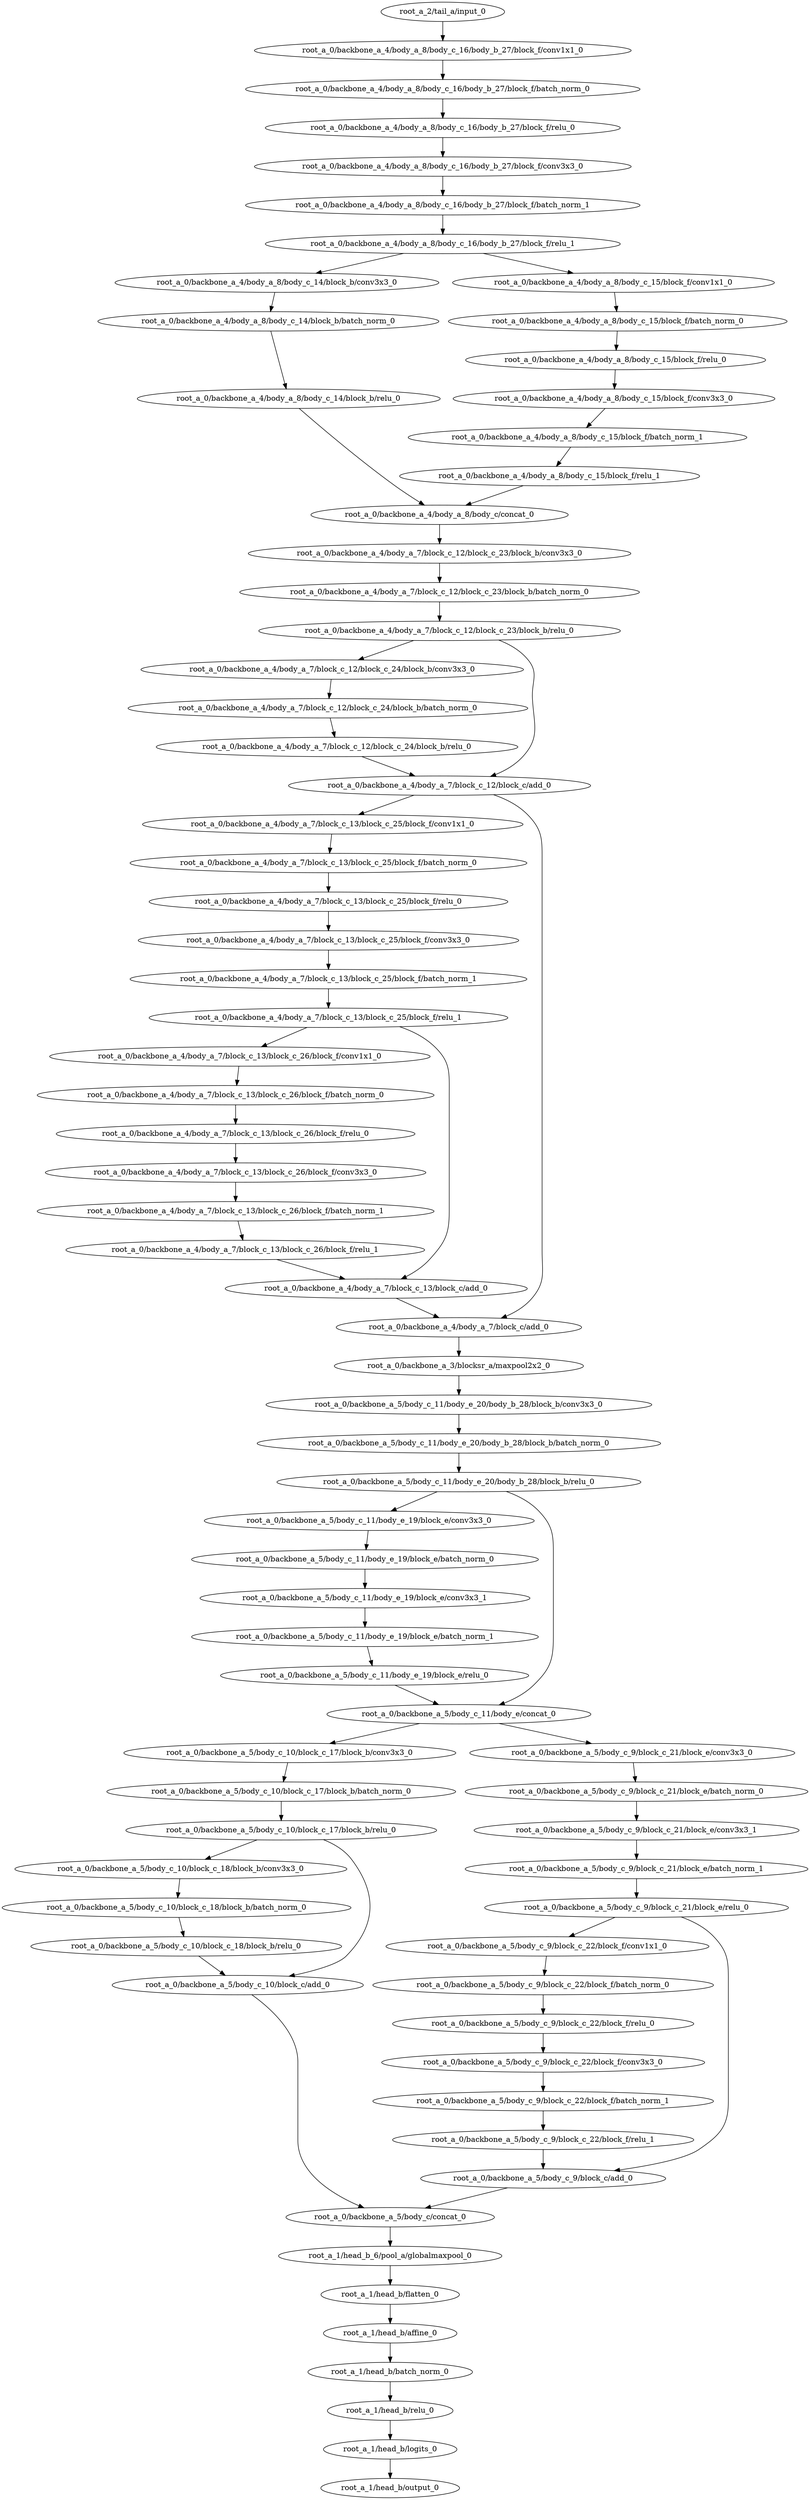digraph root_a {
	"root_a_2/tail_a/input_0"
	"root_a_0/backbone_a_4/body_a_8/body_c_16/body_b_27/block_f/conv1x1_0"
	"root_a_0/backbone_a_4/body_a_8/body_c_16/body_b_27/block_f/batch_norm_0"
	"root_a_0/backbone_a_4/body_a_8/body_c_16/body_b_27/block_f/relu_0"
	"root_a_0/backbone_a_4/body_a_8/body_c_16/body_b_27/block_f/conv3x3_0"
	"root_a_0/backbone_a_4/body_a_8/body_c_16/body_b_27/block_f/batch_norm_1"
	"root_a_0/backbone_a_4/body_a_8/body_c_16/body_b_27/block_f/relu_1"
	"root_a_0/backbone_a_4/body_a_8/body_c_14/block_b/conv3x3_0"
	"root_a_0/backbone_a_4/body_a_8/body_c_14/block_b/batch_norm_0"
	"root_a_0/backbone_a_4/body_a_8/body_c_14/block_b/relu_0"
	"root_a_0/backbone_a_4/body_a_8/body_c_15/block_f/conv1x1_0"
	"root_a_0/backbone_a_4/body_a_8/body_c_15/block_f/batch_norm_0"
	"root_a_0/backbone_a_4/body_a_8/body_c_15/block_f/relu_0"
	"root_a_0/backbone_a_4/body_a_8/body_c_15/block_f/conv3x3_0"
	"root_a_0/backbone_a_4/body_a_8/body_c_15/block_f/batch_norm_1"
	"root_a_0/backbone_a_4/body_a_8/body_c_15/block_f/relu_1"
	"root_a_0/backbone_a_4/body_a_8/body_c/concat_0"
	"root_a_0/backbone_a_4/body_a_7/block_c_12/block_c_23/block_b/conv3x3_0"
	"root_a_0/backbone_a_4/body_a_7/block_c_12/block_c_23/block_b/batch_norm_0"
	"root_a_0/backbone_a_4/body_a_7/block_c_12/block_c_23/block_b/relu_0"
	"root_a_0/backbone_a_4/body_a_7/block_c_12/block_c_24/block_b/conv3x3_0"
	"root_a_0/backbone_a_4/body_a_7/block_c_12/block_c_24/block_b/batch_norm_0"
	"root_a_0/backbone_a_4/body_a_7/block_c_12/block_c_24/block_b/relu_0"
	"root_a_0/backbone_a_4/body_a_7/block_c_12/block_c/add_0"
	"root_a_0/backbone_a_4/body_a_7/block_c_13/block_c_25/block_f/conv1x1_0"
	"root_a_0/backbone_a_4/body_a_7/block_c_13/block_c_25/block_f/batch_norm_0"
	"root_a_0/backbone_a_4/body_a_7/block_c_13/block_c_25/block_f/relu_0"
	"root_a_0/backbone_a_4/body_a_7/block_c_13/block_c_25/block_f/conv3x3_0"
	"root_a_0/backbone_a_4/body_a_7/block_c_13/block_c_25/block_f/batch_norm_1"
	"root_a_0/backbone_a_4/body_a_7/block_c_13/block_c_25/block_f/relu_1"
	"root_a_0/backbone_a_4/body_a_7/block_c_13/block_c_26/block_f/conv1x1_0"
	"root_a_0/backbone_a_4/body_a_7/block_c_13/block_c_26/block_f/batch_norm_0"
	"root_a_0/backbone_a_4/body_a_7/block_c_13/block_c_26/block_f/relu_0"
	"root_a_0/backbone_a_4/body_a_7/block_c_13/block_c_26/block_f/conv3x3_0"
	"root_a_0/backbone_a_4/body_a_7/block_c_13/block_c_26/block_f/batch_norm_1"
	"root_a_0/backbone_a_4/body_a_7/block_c_13/block_c_26/block_f/relu_1"
	"root_a_0/backbone_a_4/body_a_7/block_c_13/block_c/add_0"
	"root_a_0/backbone_a_4/body_a_7/block_c/add_0"
	"root_a_0/backbone_a_3/blocksr_a/maxpool2x2_0"
	"root_a_0/backbone_a_5/body_c_11/body_e_20/body_b_28/block_b/conv3x3_0"
	"root_a_0/backbone_a_5/body_c_11/body_e_20/body_b_28/block_b/batch_norm_0"
	"root_a_0/backbone_a_5/body_c_11/body_e_20/body_b_28/block_b/relu_0"
	"root_a_0/backbone_a_5/body_c_11/body_e_19/block_e/conv3x3_0"
	"root_a_0/backbone_a_5/body_c_11/body_e_19/block_e/batch_norm_0"
	"root_a_0/backbone_a_5/body_c_11/body_e_19/block_e/conv3x3_1"
	"root_a_0/backbone_a_5/body_c_11/body_e_19/block_e/batch_norm_1"
	"root_a_0/backbone_a_5/body_c_11/body_e_19/block_e/relu_0"
	"root_a_0/backbone_a_5/body_c_11/body_e/concat_0"
	"root_a_0/backbone_a_5/body_c_10/block_c_17/block_b/conv3x3_0"
	"root_a_0/backbone_a_5/body_c_10/block_c_17/block_b/batch_norm_0"
	"root_a_0/backbone_a_5/body_c_10/block_c_17/block_b/relu_0"
	"root_a_0/backbone_a_5/body_c_10/block_c_18/block_b/conv3x3_0"
	"root_a_0/backbone_a_5/body_c_10/block_c_18/block_b/batch_norm_0"
	"root_a_0/backbone_a_5/body_c_10/block_c_18/block_b/relu_0"
	"root_a_0/backbone_a_5/body_c_10/block_c/add_0"
	"root_a_0/backbone_a_5/body_c_9/block_c_21/block_e/conv3x3_0"
	"root_a_0/backbone_a_5/body_c_9/block_c_21/block_e/batch_norm_0"
	"root_a_0/backbone_a_5/body_c_9/block_c_21/block_e/conv3x3_1"
	"root_a_0/backbone_a_5/body_c_9/block_c_21/block_e/batch_norm_1"
	"root_a_0/backbone_a_5/body_c_9/block_c_21/block_e/relu_0"
	"root_a_0/backbone_a_5/body_c_9/block_c_22/block_f/conv1x1_0"
	"root_a_0/backbone_a_5/body_c_9/block_c_22/block_f/batch_norm_0"
	"root_a_0/backbone_a_5/body_c_9/block_c_22/block_f/relu_0"
	"root_a_0/backbone_a_5/body_c_9/block_c_22/block_f/conv3x3_0"
	"root_a_0/backbone_a_5/body_c_9/block_c_22/block_f/batch_norm_1"
	"root_a_0/backbone_a_5/body_c_9/block_c_22/block_f/relu_1"
	"root_a_0/backbone_a_5/body_c_9/block_c/add_0"
	"root_a_0/backbone_a_5/body_c/concat_0"
	"root_a_1/head_b_6/pool_a/globalmaxpool_0"
	"root_a_1/head_b/flatten_0"
	"root_a_1/head_b/affine_0"
	"root_a_1/head_b/batch_norm_0"
	"root_a_1/head_b/relu_0"
	"root_a_1/head_b/logits_0"
	"root_a_1/head_b/output_0"

	"root_a_2/tail_a/input_0" -> "root_a_0/backbone_a_4/body_a_8/body_c_16/body_b_27/block_f/conv1x1_0"
	"root_a_0/backbone_a_4/body_a_8/body_c_16/body_b_27/block_f/conv1x1_0" -> "root_a_0/backbone_a_4/body_a_8/body_c_16/body_b_27/block_f/batch_norm_0"
	"root_a_0/backbone_a_4/body_a_8/body_c_16/body_b_27/block_f/batch_norm_0" -> "root_a_0/backbone_a_4/body_a_8/body_c_16/body_b_27/block_f/relu_0"
	"root_a_0/backbone_a_4/body_a_8/body_c_16/body_b_27/block_f/relu_0" -> "root_a_0/backbone_a_4/body_a_8/body_c_16/body_b_27/block_f/conv3x3_0"
	"root_a_0/backbone_a_4/body_a_8/body_c_16/body_b_27/block_f/conv3x3_0" -> "root_a_0/backbone_a_4/body_a_8/body_c_16/body_b_27/block_f/batch_norm_1"
	"root_a_0/backbone_a_4/body_a_8/body_c_16/body_b_27/block_f/batch_norm_1" -> "root_a_0/backbone_a_4/body_a_8/body_c_16/body_b_27/block_f/relu_1"
	"root_a_0/backbone_a_4/body_a_8/body_c_16/body_b_27/block_f/relu_1" -> "root_a_0/backbone_a_4/body_a_8/body_c_14/block_b/conv3x3_0"
	"root_a_0/backbone_a_4/body_a_8/body_c_14/block_b/conv3x3_0" -> "root_a_0/backbone_a_4/body_a_8/body_c_14/block_b/batch_norm_0"
	"root_a_0/backbone_a_4/body_a_8/body_c_14/block_b/batch_norm_0" -> "root_a_0/backbone_a_4/body_a_8/body_c_14/block_b/relu_0"
	"root_a_0/backbone_a_4/body_a_8/body_c_16/body_b_27/block_f/relu_1" -> "root_a_0/backbone_a_4/body_a_8/body_c_15/block_f/conv1x1_0"
	"root_a_0/backbone_a_4/body_a_8/body_c_15/block_f/conv1x1_0" -> "root_a_0/backbone_a_4/body_a_8/body_c_15/block_f/batch_norm_0"
	"root_a_0/backbone_a_4/body_a_8/body_c_15/block_f/batch_norm_0" -> "root_a_0/backbone_a_4/body_a_8/body_c_15/block_f/relu_0"
	"root_a_0/backbone_a_4/body_a_8/body_c_15/block_f/relu_0" -> "root_a_0/backbone_a_4/body_a_8/body_c_15/block_f/conv3x3_0"
	"root_a_0/backbone_a_4/body_a_8/body_c_15/block_f/conv3x3_0" -> "root_a_0/backbone_a_4/body_a_8/body_c_15/block_f/batch_norm_1"
	"root_a_0/backbone_a_4/body_a_8/body_c_15/block_f/batch_norm_1" -> "root_a_0/backbone_a_4/body_a_8/body_c_15/block_f/relu_1"
	"root_a_0/backbone_a_4/body_a_8/body_c_14/block_b/relu_0" -> "root_a_0/backbone_a_4/body_a_8/body_c/concat_0"
	"root_a_0/backbone_a_4/body_a_8/body_c_15/block_f/relu_1" -> "root_a_0/backbone_a_4/body_a_8/body_c/concat_0"
	"root_a_0/backbone_a_4/body_a_8/body_c/concat_0" -> "root_a_0/backbone_a_4/body_a_7/block_c_12/block_c_23/block_b/conv3x3_0"
	"root_a_0/backbone_a_4/body_a_7/block_c_12/block_c_23/block_b/conv3x3_0" -> "root_a_0/backbone_a_4/body_a_7/block_c_12/block_c_23/block_b/batch_norm_0"
	"root_a_0/backbone_a_4/body_a_7/block_c_12/block_c_23/block_b/batch_norm_0" -> "root_a_0/backbone_a_4/body_a_7/block_c_12/block_c_23/block_b/relu_0"
	"root_a_0/backbone_a_4/body_a_7/block_c_12/block_c_23/block_b/relu_0" -> "root_a_0/backbone_a_4/body_a_7/block_c_12/block_c_24/block_b/conv3x3_0"
	"root_a_0/backbone_a_4/body_a_7/block_c_12/block_c_24/block_b/conv3x3_0" -> "root_a_0/backbone_a_4/body_a_7/block_c_12/block_c_24/block_b/batch_norm_0"
	"root_a_0/backbone_a_4/body_a_7/block_c_12/block_c_24/block_b/batch_norm_0" -> "root_a_0/backbone_a_4/body_a_7/block_c_12/block_c_24/block_b/relu_0"
	"root_a_0/backbone_a_4/body_a_7/block_c_12/block_c_24/block_b/relu_0" -> "root_a_0/backbone_a_4/body_a_7/block_c_12/block_c/add_0"
	"root_a_0/backbone_a_4/body_a_7/block_c_12/block_c_23/block_b/relu_0" -> "root_a_0/backbone_a_4/body_a_7/block_c_12/block_c/add_0"
	"root_a_0/backbone_a_4/body_a_7/block_c_12/block_c/add_0" -> "root_a_0/backbone_a_4/body_a_7/block_c_13/block_c_25/block_f/conv1x1_0"
	"root_a_0/backbone_a_4/body_a_7/block_c_13/block_c_25/block_f/conv1x1_0" -> "root_a_0/backbone_a_4/body_a_7/block_c_13/block_c_25/block_f/batch_norm_0"
	"root_a_0/backbone_a_4/body_a_7/block_c_13/block_c_25/block_f/batch_norm_0" -> "root_a_0/backbone_a_4/body_a_7/block_c_13/block_c_25/block_f/relu_0"
	"root_a_0/backbone_a_4/body_a_7/block_c_13/block_c_25/block_f/relu_0" -> "root_a_0/backbone_a_4/body_a_7/block_c_13/block_c_25/block_f/conv3x3_0"
	"root_a_0/backbone_a_4/body_a_7/block_c_13/block_c_25/block_f/conv3x3_0" -> "root_a_0/backbone_a_4/body_a_7/block_c_13/block_c_25/block_f/batch_norm_1"
	"root_a_0/backbone_a_4/body_a_7/block_c_13/block_c_25/block_f/batch_norm_1" -> "root_a_0/backbone_a_4/body_a_7/block_c_13/block_c_25/block_f/relu_1"
	"root_a_0/backbone_a_4/body_a_7/block_c_13/block_c_25/block_f/relu_1" -> "root_a_0/backbone_a_4/body_a_7/block_c_13/block_c_26/block_f/conv1x1_0"
	"root_a_0/backbone_a_4/body_a_7/block_c_13/block_c_26/block_f/conv1x1_0" -> "root_a_0/backbone_a_4/body_a_7/block_c_13/block_c_26/block_f/batch_norm_0"
	"root_a_0/backbone_a_4/body_a_7/block_c_13/block_c_26/block_f/batch_norm_0" -> "root_a_0/backbone_a_4/body_a_7/block_c_13/block_c_26/block_f/relu_0"
	"root_a_0/backbone_a_4/body_a_7/block_c_13/block_c_26/block_f/relu_0" -> "root_a_0/backbone_a_4/body_a_7/block_c_13/block_c_26/block_f/conv3x3_0"
	"root_a_0/backbone_a_4/body_a_7/block_c_13/block_c_26/block_f/conv3x3_0" -> "root_a_0/backbone_a_4/body_a_7/block_c_13/block_c_26/block_f/batch_norm_1"
	"root_a_0/backbone_a_4/body_a_7/block_c_13/block_c_26/block_f/batch_norm_1" -> "root_a_0/backbone_a_4/body_a_7/block_c_13/block_c_26/block_f/relu_1"
	"root_a_0/backbone_a_4/body_a_7/block_c_13/block_c_25/block_f/relu_1" -> "root_a_0/backbone_a_4/body_a_7/block_c_13/block_c/add_0"
	"root_a_0/backbone_a_4/body_a_7/block_c_13/block_c_26/block_f/relu_1" -> "root_a_0/backbone_a_4/body_a_7/block_c_13/block_c/add_0"
	"root_a_0/backbone_a_4/body_a_7/block_c_13/block_c/add_0" -> "root_a_0/backbone_a_4/body_a_7/block_c/add_0"
	"root_a_0/backbone_a_4/body_a_7/block_c_12/block_c/add_0" -> "root_a_0/backbone_a_4/body_a_7/block_c/add_0"
	"root_a_0/backbone_a_4/body_a_7/block_c/add_0" -> "root_a_0/backbone_a_3/blocksr_a/maxpool2x2_0"
	"root_a_0/backbone_a_3/blocksr_a/maxpool2x2_0" -> "root_a_0/backbone_a_5/body_c_11/body_e_20/body_b_28/block_b/conv3x3_0"
	"root_a_0/backbone_a_5/body_c_11/body_e_20/body_b_28/block_b/conv3x3_0" -> "root_a_0/backbone_a_5/body_c_11/body_e_20/body_b_28/block_b/batch_norm_0"
	"root_a_0/backbone_a_5/body_c_11/body_e_20/body_b_28/block_b/batch_norm_0" -> "root_a_0/backbone_a_5/body_c_11/body_e_20/body_b_28/block_b/relu_0"
	"root_a_0/backbone_a_5/body_c_11/body_e_20/body_b_28/block_b/relu_0" -> "root_a_0/backbone_a_5/body_c_11/body_e_19/block_e/conv3x3_0"
	"root_a_0/backbone_a_5/body_c_11/body_e_19/block_e/conv3x3_0" -> "root_a_0/backbone_a_5/body_c_11/body_e_19/block_e/batch_norm_0"
	"root_a_0/backbone_a_5/body_c_11/body_e_19/block_e/batch_norm_0" -> "root_a_0/backbone_a_5/body_c_11/body_e_19/block_e/conv3x3_1"
	"root_a_0/backbone_a_5/body_c_11/body_e_19/block_e/conv3x3_1" -> "root_a_0/backbone_a_5/body_c_11/body_e_19/block_e/batch_norm_1"
	"root_a_0/backbone_a_5/body_c_11/body_e_19/block_e/batch_norm_1" -> "root_a_0/backbone_a_5/body_c_11/body_e_19/block_e/relu_0"
	"root_a_0/backbone_a_5/body_c_11/body_e_20/body_b_28/block_b/relu_0" -> "root_a_0/backbone_a_5/body_c_11/body_e/concat_0"
	"root_a_0/backbone_a_5/body_c_11/body_e_19/block_e/relu_0" -> "root_a_0/backbone_a_5/body_c_11/body_e/concat_0"
	"root_a_0/backbone_a_5/body_c_11/body_e/concat_0" -> "root_a_0/backbone_a_5/body_c_10/block_c_17/block_b/conv3x3_0"
	"root_a_0/backbone_a_5/body_c_10/block_c_17/block_b/conv3x3_0" -> "root_a_0/backbone_a_5/body_c_10/block_c_17/block_b/batch_norm_0"
	"root_a_0/backbone_a_5/body_c_10/block_c_17/block_b/batch_norm_0" -> "root_a_0/backbone_a_5/body_c_10/block_c_17/block_b/relu_0"
	"root_a_0/backbone_a_5/body_c_10/block_c_17/block_b/relu_0" -> "root_a_0/backbone_a_5/body_c_10/block_c_18/block_b/conv3x3_0"
	"root_a_0/backbone_a_5/body_c_10/block_c_18/block_b/conv3x3_0" -> "root_a_0/backbone_a_5/body_c_10/block_c_18/block_b/batch_norm_0"
	"root_a_0/backbone_a_5/body_c_10/block_c_18/block_b/batch_norm_0" -> "root_a_0/backbone_a_5/body_c_10/block_c_18/block_b/relu_0"
	"root_a_0/backbone_a_5/body_c_10/block_c_18/block_b/relu_0" -> "root_a_0/backbone_a_5/body_c_10/block_c/add_0"
	"root_a_0/backbone_a_5/body_c_10/block_c_17/block_b/relu_0" -> "root_a_0/backbone_a_5/body_c_10/block_c/add_0"
	"root_a_0/backbone_a_5/body_c_11/body_e/concat_0" -> "root_a_0/backbone_a_5/body_c_9/block_c_21/block_e/conv3x3_0"
	"root_a_0/backbone_a_5/body_c_9/block_c_21/block_e/conv3x3_0" -> "root_a_0/backbone_a_5/body_c_9/block_c_21/block_e/batch_norm_0"
	"root_a_0/backbone_a_5/body_c_9/block_c_21/block_e/batch_norm_0" -> "root_a_0/backbone_a_5/body_c_9/block_c_21/block_e/conv3x3_1"
	"root_a_0/backbone_a_5/body_c_9/block_c_21/block_e/conv3x3_1" -> "root_a_0/backbone_a_5/body_c_9/block_c_21/block_e/batch_norm_1"
	"root_a_0/backbone_a_5/body_c_9/block_c_21/block_e/batch_norm_1" -> "root_a_0/backbone_a_5/body_c_9/block_c_21/block_e/relu_0"
	"root_a_0/backbone_a_5/body_c_9/block_c_21/block_e/relu_0" -> "root_a_0/backbone_a_5/body_c_9/block_c_22/block_f/conv1x1_0"
	"root_a_0/backbone_a_5/body_c_9/block_c_22/block_f/conv1x1_0" -> "root_a_0/backbone_a_5/body_c_9/block_c_22/block_f/batch_norm_0"
	"root_a_0/backbone_a_5/body_c_9/block_c_22/block_f/batch_norm_0" -> "root_a_0/backbone_a_5/body_c_9/block_c_22/block_f/relu_0"
	"root_a_0/backbone_a_5/body_c_9/block_c_22/block_f/relu_0" -> "root_a_0/backbone_a_5/body_c_9/block_c_22/block_f/conv3x3_0"
	"root_a_0/backbone_a_5/body_c_9/block_c_22/block_f/conv3x3_0" -> "root_a_0/backbone_a_5/body_c_9/block_c_22/block_f/batch_norm_1"
	"root_a_0/backbone_a_5/body_c_9/block_c_22/block_f/batch_norm_1" -> "root_a_0/backbone_a_5/body_c_9/block_c_22/block_f/relu_1"
	"root_a_0/backbone_a_5/body_c_9/block_c_21/block_e/relu_0" -> "root_a_0/backbone_a_5/body_c_9/block_c/add_0"
	"root_a_0/backbone_a_5/body_c_9/block_c_22/block_f/relu_1" -> "root_a_0/backbone_a_5/body_c_9/block_c/add_0"
	"root_a_0/backbone_a_5/body_c_10/block_c/add_0" -> "root_a_0/backbone_a_5/body_c/concat_0"
	"root_a_0/backbone_a_5/body_c_9/block_c/add_0" -> "root_a_0/backbone_a_5/body_c/concat_0"
	"root_a_0/backbone_a_5/body_c/concat_0" -> "root_a_1/head_b_6/pool_a/globalmaxpool_0"
	"root_a_1/head_b_6/pool_a/globalmaxpool_0" -> "root_a_1/head_b/flatten_0"
	"root_a_1/head_b/flatten_0" -> "root_a_1/head_b/affine_0"
	"root_a_1/head_b/affine_0" -> "root_a_1/head_b/batch_norm_0"
	"root_a_1/head_b/batch_norm_0" -> "root_a_1/head_b/relu_0"
	"root_a_1/head_b/relu_0" -> "root_a_1/head_b/logits_0"
	"root_a_1/head_b/logits_0" -> "root_a_1/head_b/output_0"

}